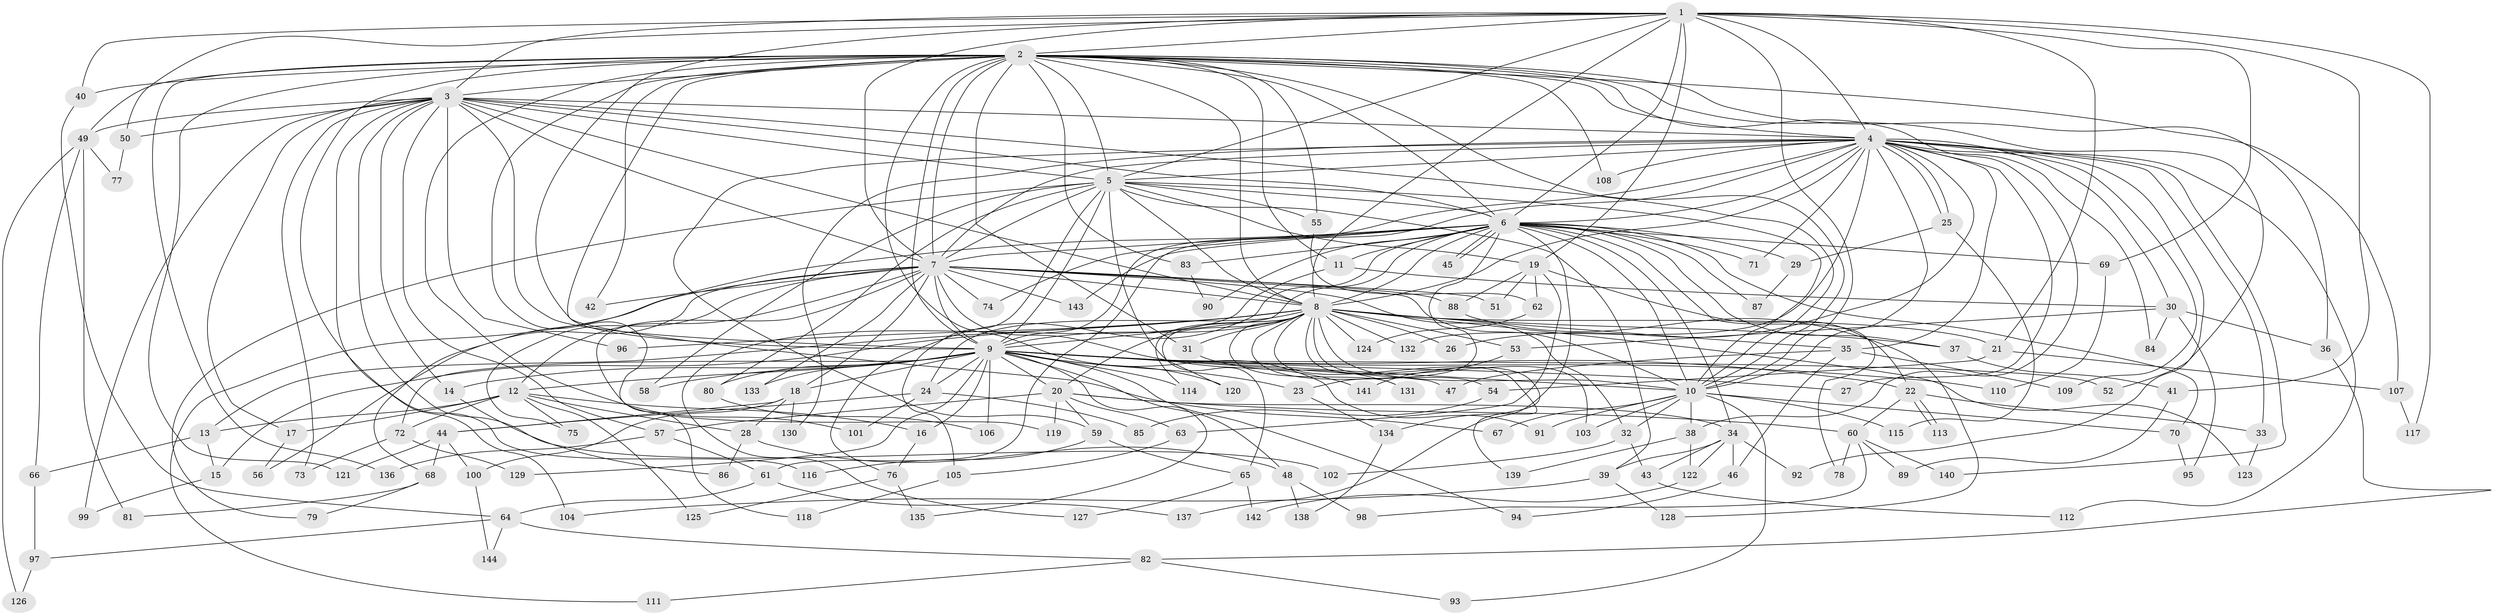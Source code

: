 // Generated by graph-tools (version 1.1) at 2025/35/03/09/25 02:35:08]
// undirected, 144 vertices, 313 edges
graph export_dot {
graph [start="1"]
  node [color=gray90,style=filled];
  1;
  2;
  3;
  4;
  5;
  6;
  7;
  8;
  9;
  10;
  11;
  12;
  13;
  14;
  15;
  16;
  17;
  18;
  19;
  20;
  21;
  22;
  23;
  24;
  25;
  26;
  27;
  28;
  29;
  30;
  31;
  32;
  33;
  34;
  35;
  36;
  37;
  38;
  39;
  40;
  41;
  42;
  43;
  44;
  45;
  46;
  47;
  48;
  49;
  50;
  51;
  52;
  53;
  54;
  55;
  56;
  57;
  58;
  59;
  60;
  61;
  62;
  63;
  64;
  65;
  66;
  67;
  68;
  69;
  70;
  71;
  72;
  73;
  74;
  75;
  76;
  77;
  78;
  79;
  80;
  81;
  82;
  83;
  84;
  85;
  86;
  87;
  88;
  89;
  90;
  91;
  92;
  93;
  94;
  95;
  96;
  97;
  98;
  99;
  100;
  101;
  102;
  103;
  104;
  105;
  106;
  107;
  108;
  109;
  110;
  111;
  112;
  113;
  114;
  115;
  116;
  117;
  118;
  119;
  120;
  121;
  122;
  123;
  124;
  125;
  126;
  127;
  128;
  129;
  130;
  131;
  132;
  133;
  134;
  135;
  136;
  137;
  138;
  139;
  140;
  141;
  142;
  143;
  144;
  1 -- 2;
  1 -- 3;
  1 -- 4;
  1 -- 5;
  1 -- 6;
  1 -- 7;
  1 -- 8;
  1 -- 9;
  1 -- 10;
  1 -- 19;
  1 -- 21;
  1 -- 40;
  1 -- 41;
  1 -- 50;
  1 -- 69;
  1 -- 117;
  2 -- 3;
  2 -- 4;
  2 -- 5;
  2 -- 6;
  2 -- 7;
  2 -- 8;
  2 -- 9;
  2 -- 10;
  2 -- 11;
  2 -- 31;
  2 -- 36;
  2 -- 38;
  2 -- 40;
  2 -- 42;
  2 -- 49;
  2 -- 52;
  2 -- 55;
  2 -- 67;
  2 -- 83;
  2 -- 91;
  2 -- 101;
  2 -- 107;
  2 -- 108;
  2 -- 116;
  2 -- 119;
  2 -- 121;
  2 -- 136;
  3 -- 4;
  3 -- 5;
  3 -- 6;
  3 -- 7;
  3 -- 8;
  3 -- 9;
  3 -- 10;
  3 -- 14;
  3 -- 17;
  3 -- 49;
  3 -- 50;
  3 -- 57;
  3 -- 73;
  3 -- 96;
  3 -- 99;
  3 -- 102;
  3 -- 104;
  4 -- 5;
  4 -- 6;
  4 -- 7;
  4 -- 8;
  4 -- 9;
  4 -- 10;
  4 -- 25;
  4 -- 25;
  4 -- 26;
  4 -- 27;
  4 -- 30;
  4 -- 33;
  4 -- 35;
  4 -- 59;
  4 -- 61;
  4 -- 71;
  4 -- 84;
  4 -- 92;
  4 -- 108;
  4 -- 109;
  4 -- 112;
  4 -- 130;
  4 -- 132;
  4 -- 140;
  5 -- 6;
  5 -- 7;
  5 -- 8;
  5 -- 9;
  5 -- 10;
  5 -- 19;
  5 -- 39;
  5 -- 55;
  5 -- 58;
  5 -- 65;
  5 -- 79;
  5 -- 80;
  5 -- 105;
  6 -- 7;
  6 -- 8;
  6 -- 9;
  6 -- 10;
  6 -- 11;
  6 -- 23;
  6 -- 29;
  6 -- 34;
  6 -- 37;
  6 -- 45;
  6 -- 45;
  6 -- 68;
  6 -- 69;
  6 -- 70;
  6 -- 71;
  6 -- 74;
  6 -- 76;
  6 -- 78;
  6 -- 83;
  6 -- 87;
  6 -- 90;
  6 -- 137;
  6 -- 143;
  7 -- 8;
  7 -- 9;
  7 -- 10;
  7 -- 12;
  7 -- 18;
  7 -- 32;
  7 -- 42;
  7 -- 51;
  7 -- 56;
  7 -- 74;
  7 -- 75;
  7 -- 88;
  7 -- 111;
  7 -- 118;
  7 -- 133;
  7 -- 141;
  7 -- 143;
  8 -- 9;
  8 -- 10;
  8 -- 13;
  8 -- 15;
  8 -- 20;
  8 -- 21;
  8 -- 24;
  8 -- 26;
  8 -- 31;
  8 -- 35;
  8 -- 37;
  8 -- 53;
  8 -- 54;
  8 -- 96;
  8 -- 103;
  8 -- 114;
  8 -- 120;
  8 -- 123;
  8 -- 124;
  8 -- 131;
  8 -- 132;
  8 -- 134;
  8 -- 139;
  9 -- 10;
  9 -- 12;
  9 -- 14;
  9 -- 16;
  9 -- 18;
  9 -- 20;
  9 -- 22;
  9 -- 23;
  9 -- 24;
  9 -- 27;
  9 -- 47;
  9 -- 48;
  9 -- 52;
  9 -- 58;
  9 -- 72;
  9 -- 80;
  9 -- 94;
  9 -- 106;
  9 -- 110;
  9 -- 114;
  9 -- 120;
  9 -- 129;
  9 -- 133;
  9 -- 135;
  10 -- 32;
  10 -- 38;
  10 -- 67;
  10 -- 70;
  10 -- 91;
  10 -- 93;
  10 -- 103;
  10 -- 115;
  11 -- 30;
  11 -- 127;
  12 -- 13;
  12 -- 16;
  12 -- 17;
  12 -- 28;
  12 -- 72;
  12 -- 75;
  12 -- 125;
  13 -- 15;
  13 -- 66;
  14 -- 86;
  15 -- 99;
  16 -- 76;
  17 -- 56;
  18 -- 28;
  18 -- 44;
  18 -- 100;
  18 -- 130;
  19 -- 22;
  19 -- 51;
  19 -- 62;
  19 -- 63;
  19 -- 88;
  20 -- 34;
  20 -- 57;
  20 -- 59;
  20 -- 60;
  20 -- 63;
  20 -- 119;
  21 -- 54;
  21 -- 107;
  22 -- 33;
  22 -- 60;
  22 -- 113;
  22 -- 113;
  23 -- 134;
  24 -- 44;
  24 -- 85;
  24 -- 101;
  25 -- 29;
  25 -- 115;
  28 -- 48;
  28 -- 86;
  29 -- 87;
  30 -- 36;
  30 -- 53;
  30 -- 84;
  30 -- 95;
  31 -- 131;
  32 -- 43;
  32 -- 102;
  33 -- 123;
  34 -- 39;
  34 -- 43;
  34 -- 46;
  34 -- 92;
  34 -- 122;
  35 -- 46;
  35 -- 47;
  35 -- 109;
  36 -- 82;
  37 -- 41;
  38 -- 122;
  38 -- 139;
  39 -- 104;
  39 -- 128;
  40 -- 64;
  41 -- 89;
  43 -- 112;
  44 -- 68;
  44 -- 100;
  44 -- 121;
  46 -- 94;
  48 -- 98;
  48 -- 138;
  49 -- 66;
  49 -- 77;
  49 -- 81;
  49 -- 126;
  50 -- 77;
  53 -- 141;
  54 -- 85;
  55 -- 62;
  57 -- 61;
  57 -- 136;
  59 -- 65;
  59 -- 116;
  60 -- 78;
  60 -- 89;
  60 -- 98;
  60 -- 140;
  61 -- 64;
  61 -- 137;
  62 -- 124;
  63 -- 105;
  64 -- 82;
  64 -- 97;
  64 -- 144;
  65 -- 127;
  65 -- 142;
  66 -- 97;
  68 -- 79;
  68 -- 81;
  69 -- 110;
  70 -- 95;
  72 -- 73;
  72 -- 129;
  76 -- 125;
  76 -- 135;
  80 -- 106;
  82 -- 93;
  82 -- 111;
  83 -- 90;
  88 -- 128;
  97 -- 126;
  100 -- 144;
  105 -- 118;
  107 -- 117;
  122 -- 142;
  134 -- 138;
}
